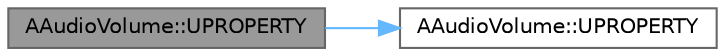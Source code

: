 digraph "AAudioVolume::UPROPERTY"
{
 // INTERACTIVE_SVG=YES
 // LATEX_PDF_SIZE
  bgcolor="transparent";
  edge [fontname=Helvetica,fontsize=10,labelfontname=Helvetica,labelfontsize=10];
  node [fontname=Helvetica,fontsize=10,shape=box,height=0.2,width=0.4];
  rankdir="LR";
  Node1 [id="Node000001",label="AAudioVolume::UPROPERTY",height=0.2,width=0.4,color="gray40", fillcolor="grey60", style="filled", fontcolor="black",tooltip="Submix effect chain override settings."];
  Node1 -> Node2 [id="edge1_Node000001_Node000002",color="steelblue1",style="solid",tooltip=" "];
  Node2 [id="Node000002",label="AAudioVolume::UPROPERTY",height=0.2,width=0.4,color="grey40", fillcolor="white", style="filled",URL="$d0/dd7/classAAudioVolume.html#aa860997938ae43967a5328747c4ea865",tooltip="Priority of this volume."];
}
